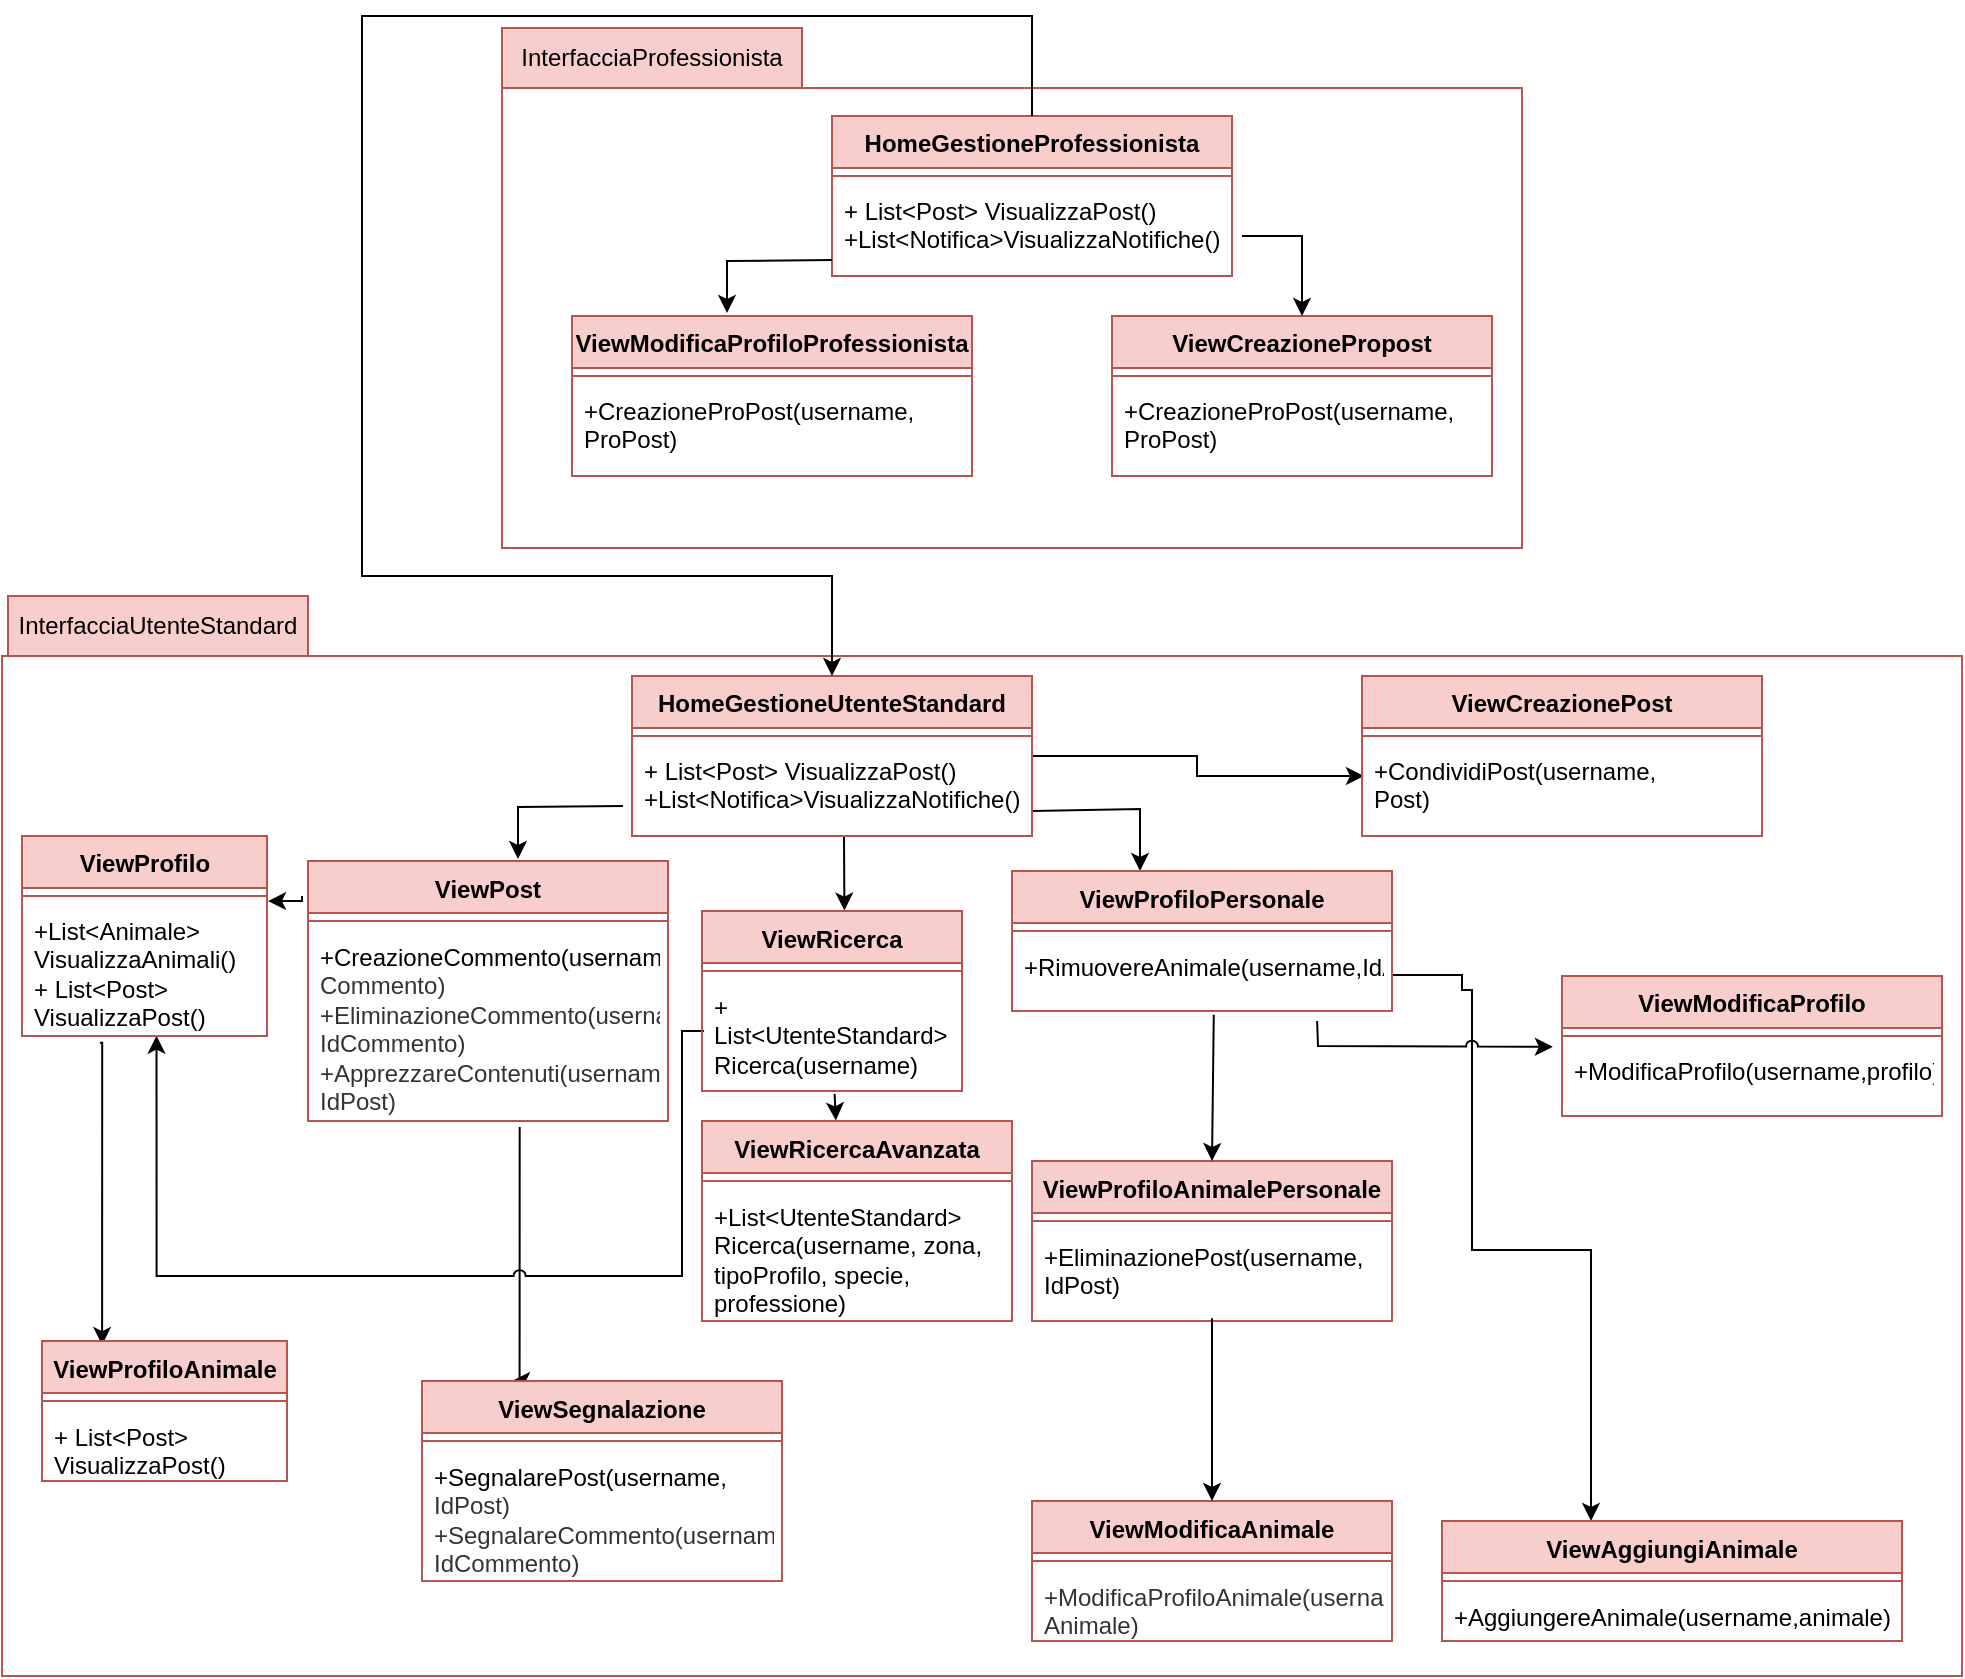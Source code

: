 <mxfile version="21.3.8" type="github">
  <diagram name="Pagina-1" id="DQh6bFEMEt-6OpY86g35">
    <mxGraphModel dx="1050" dy="1711" grid="1" gridSize="10" guides="1" tooltips="1" connect="1" arrows="1" fold="1" page="1" pageScale="1" pageWidth="827" pageHeight="1169" math="0" shadow="0">
      <root>
        <mxCell id="0" />
        <mxCell id="1" parent="0" />
        <mxCell id="dYNqAMyxq_Kde-nmc2GR-1" value="" style="rounded=0;whiteSpace=wrap;html=1;fillColor=none;strokeColor=#b85450;" parent="1" vertex="1">
          <mxGeometry x="530" y="-1084" width="510" height="230" as="geometry" />
        </mxCell>
        <mxCell id="dYNqAMyxq_Kde-nmc2GR-2" value="InterfacciaProfessionista" style="rounded=0;whiteSpace=wrap;html=1;fillColor=#f8cecc;strokeColor=#b85450;" parent="1" vertex="1">
          <mxGeometry x="530" y="-1114" width="150" height="30" as="geometry" />
        </mxCell>
        <mxCell id="dYNqAMyxq_Kde-nmc2GR-16" value="" style="rounded=0;whiteSpace=wrap;html=1;fillColor=none;strokeColor=#b85450;" parent="1" vertex="1">
          <mxGeometry x="280" y="-800" width="980" height="510" as="geometry" />
        </mxCell>
        <mxCell id="dYNqAMyxq_Kde-nmc2GR-17" value="InterfacciaUtenteStandard" style="rounded=0;whiteSpace=wrap;html=1;fillColor=#f8cecc;strokeColor=#b85450;" parent="1" vertex="1">
          <mxGeometry x="283" y="-830" width="150" height="30" as="geometry" />
        </mxCell>
        <mxCell id="dYNqAMyxq_Kde-nmc2GR-18" style="edgeStyle=orthogonalEdgeStyle;rounded=0;orthogonalLoop=1;jettySize=auto;html=1;exitX=1;exitY=0.5;exitDx=0;exitDy=0;entryX=0.005;entryY=0.348;entryDx=0;entryDy=0;entryPerimeter=0;" parent="1" source="dYNqAMyxq_Kde-nmc2GR-85" target="dYNqAMyxq_Kde-nmc2GR-98" edge="1">
          <mxGeometry relative="1" as="geometry">
            <mxPoint x="765.5" y="-737.5" as="sourcePoint" />
            <mxPoint x="948.5" y="-717.5" as="targetPoint" />
          </mxGeometry>
        </mxCell>
        <mxCell id="dYNqAMyxq_Kde-nmc2GR-22" style="edgeStyle=orthogonalEdgeStyle;rounded=0;orthogonalLoop=1;jettySize=auto;html=1;entryX=0.25;entryY=0;entryDx=0;entryDy=0;jumpStyle=arc;jumpSize=0;exitX=0.588;exitY=1.031;exitDx=0;exitDy=0;exitPerimeter=0;" parent="1" source="dYNqAMyxq_Kde-nmc2GR-106" target="dYNqAMyxq_Kde-nmc2GR-107" edge="1">
          <mxGeometry relative="1" as="geometry">
            <mxPoint x="540" y="-510" as="sourcePoint" />
            <mxPoint x="538.16" y="-368.82" as="targetPoint" />
            <Array as="points">
              <mxPoint x="539" y="-437" />
            </Array>
          </mxGeometry>
        </mxCell>
        <mxCell id="dYNqAMyxq_Kde-nmc2GR-24" style="edgeStyle=orthogonalEdgeStyle;rounded=0;orthogonalLoop=1;jettySize=auto;html=1;exitX=0;exitY=1;exitDx=0;exitDy=0;entryX=0.549;entryY=0.998;entryDx=0;entryDy=0;jumpStyle=arc;entryPerimeter=0;" parent="1" target="dYNqAMyxq_Kde-nmc2GR-137" edge="1">
          <mxGeometry relative="1" as="geometry">
            <mxPoint x="631" y="-612.5" as="sourcePoint" />
            <mxPoint x="358" y="-622.5" as="targetPoint" />
            <Array as="points">
              <mxPoint x="620" y="-613" />
              <mxPoint x="620" y="-490" />
              <mxPoint x="357" y="-490" />
            </Array>
          </mxGeometry>
        </mxCell>
        <mxCell id="dYNqAMyxq_Kde-nmc2GR-26" style="edgeStyle=orthogonalEdgeStyle;rounded=0;orthogonalLoop=1;jettySize=auto;html=1;" parent="1" edge="1">
          <mxGeometry relative="1" as="geometry">
            <Array as="points">
              <mxPoint x="430" y="-680" />
              <mxPoint x="430" y="-677" />
            </Array>
            <mxPoint x="430" y="-677" as="sourcePoint" />
            <mxPoint x="413" y="-677.48" as="targetPoint" />
          </mxGeometry>
        </mxCell>
        <mxCell id="dYNqAMyxq_Kde-nmc2GR-33" style="edgeStyle=orthogonalEdgeStyle;rounded=0;orthogonalLoop=1;jettySize=auto;html=1;exitX=0.5;exitY=1;exitDx=0;exitDy=0;entryX=0.5;entryY=0;entryDx=0;entryDy=0;" parent="1" edge="1">
          <mxGeometry relative="1" as="geometry">
            <mxPoint x="966" y="-212.5" as="sourcePoint" />
          </mxGeometry>
        </mxCell>
        <mxCell id="dYNqAMyxq_Kde-nmc2GR-36" value="" style="endArrow=classic;html=1;rounded=0;entryX=0.468;entryY=-0.01;entryDx=0;entryDy=0;entryPerimeter=0;" parent="1" edge="1">
          <mxGeometry width="50" height="50" relative="1" as="geometry">
            <mxPoint x="701" y="-710" as="sourcePoint" />
            <mxPoint x="701.2" y="-672.7" as="targetPoint" />
          </mxGeometry>
        </mxCell>
        <mxCell id="dYNqAMyxq_Kde-nmc2GR-37" value="" style="endArrow=classic;html=1;rounded=0;entryX=0.5;entryY=0;entryDx=0;entryDy=0;exitX=1.001;exitY=0.728;exitDx=0;exitDy=0;exitPerimeter=0;" parent="1" source="dYNqAMyxq_Kde-nmc2GR-88" edge="1">
          <mxGeometry width="50" height="50" relative="1" as="geometry">
            <mxPoint x="770" y="-723.5" as="sourcePoint" />
            <mxPoint x="849" y="-692.5" as="targetPoint" />
            <Array as="points">
              <mxPoint x="849" y="-723.5" />
            </Array>
          </mxGeometry>
        </mxCell>
        <mxCell id="dYNqAMyxq_Kde-nmc2GR-38" value="" style="endArrow=classic;html=1;rounded=0;exitX=0;exitY=0.25;exitDx=0;exitDy=0;entryX=0.5;entryY=0;entryDx=0;entryDy=0;" parent="1" edge="1">
          <mxGeometry width="50" height="50" relative="1" as="geometry">
            <mxPoint x="590.5" y="-725" as="sourcePoint" />
            <mxPoint x="538" y="-698.5" as="targetPoint" />
            <Array as="points">
              <mxPoint x="538" y="-724.5" />
            </Array>
          </mxGeometry>
        </mxCell>
        <mxCell id="dYNqAMyxq_Kde-nmc2GR-42" style="edgeStyle=orthogonalEdgeStyle;rounded=0;orthogonalLoop=1;jettySize=auto;html=1;exitX=0.318;exitY=1.051;exitDx=0;exitDy=0;entryX=0.144;entryY=0.067;entryDx=0;entryDy=0;entryPerimeter=0;exitPerimeter=0;" parent="1" source="dYNqAMyxq_Kde-nmc2GR-137" edge="1">
          <mxGeometry relative="1" as="geometry">
            <mxPoint x="330.5" y="-622.5" as="sourcePoint" />
            <mxPoint x="330.056" y="-455.49" as="targetPoint" />
            <Array as="points">
              <mxPoint x="330" y="-607" />
            </Array>
          </mxGeometry>
        </mxCell>
        <mxCell id="dYNqAMyxq_Kde-nmc2GR-52" style="edgeStyle=orthogonalEdgeStyle;rounded=0;orthogonalLoop=1;jettySize=auto;html=1;exitX=1;exitY=0.5;exitDx=0;exitDy=0;entryX=0.25;entryY=0;entryDx=0;entryDy=0;jumpStyle=arc;" parent="1" source="dYNqAMyxq_Kde-nmc2GR-92" edge="1">
          <mxGeometry relative="1" as="geometry">
            <Array as="points">
              <mxPoint x="1010" y="-641" />
              <mxPoint x="1010" y="-633" />
              <mxPoint x="1015" y="-633" />
              <mxPoint x="1015" y="-503" />
              <mxPoint x="1075" y="-503" />
            </Array>
            <mxPoint x="910" y="-632.5" as="sourcePoint" />
            <mxPoint x="1074.5" y="-367.5" as="targetPoint" />
          </mxGeometry>
        </mxCell>
        <mxCell id="dYNqAMyxq_Kde-nmc2GR-84" value="" style="endArrow=classic;html=1;rounded=0;exitX=0.803;exitY=1.14;exitDx=0;exitDy=0;entryX=-0.024;entryY=0.039;entryDx=0;entryDy=0;jumpStyle=arc;exitPerimeter=0;entryPerimeter=0;" parent="1" source="dYNqAMyxq_Kde-nmc2GR-92" target="dYNqAMyxq_Kde-nmc2GR-133" edge="1">
          <mxGeometry width="50" height="50" relative="1" as="geometry">
            <mxPoint x="910" y="-622.5" as="sourcePoint" />
            <mxPoint x="1075" y="-605.5" as="targetPoint" />
            <Array as="points">
              <mxPoint x="938" y="-605" />
            </Array>
          </mxGeometry>
        </mxCell>
        <mxCell id="dYNqAMyxq_Kde-nmc2GR-85" value="HomeGestioneUtenteStandard" style="swimlane;fontStyle=1;align=center;verticalAlign=top;childLayout=stackLayout;horizontal=1;startSize=26;horizontalStack=0;resizeParent=1;resizeParentMax=0;resizeLast=0;collapsible=1;marginBottom=0;whiteSpace=wrap;html=1;fillColor=#F8CECC;strokeColor=#B85450;" parent="1" vertex="1">
          <mxGeometry x="595" y="-790" width="200" height="80" as="geometry" />
        </mxCell>
        <mxCell id="dYNqAMyxq_Kde-nmc2GR-87" value="" style="line;strokeWidth=1;fillColor=none;align=left;verticalAlign=middle;spacingTop=-1;spacingLeft=3;spacingRight=3;rotatable=0;labelPosition=right;points=[];portConstraint=eastwest;strokeColor=inherit;" parent="dYNqAMyxq_Kde-nmc2GR-85" vertex="1">
          <mxGeometry y="26" width="200" height="8" as="geometry" />
        </mxCell>
        <mxCell id="dYNqAMyxq_Kde-nmc2GR-88" value="+ List&amp;lt;Post&amp;gt; VisualizzaPost()&lt;br&gt;+List&amp;lt;Notifica&amp;gt;VisualizzaNotifiche()" style="text;strokeColor=none;fillColor=none;align=left;verticalAlign=top;spacingLeft=4;spacingRight=4;overflow=hidden;rotatable=0;points=[[0,0.5],[1,0.5]];portConstraint=eastwest;whiteSpace=wrap;html=1;" parent="dYNqAMyxq_Kde-nmc2GR-85" vertex="1">
          <mxGeometry y="34" width="200" height="46" as="geometry" />
        </mxCell>
        <mxCell id="dYNqAMyxq_Kde-nmc2GR-90" value="ViewProfiloPersonale" style="swimlane;fontStyle=1;align=center;verticalAlign=top;childLayout=stackLayout;horizontal=1;startSize=26;horizontalStack=0;resizeParent=1;resizeParentMax=0;resizeLast=0;collapsible=1;marginBottom=0;whiteSpace=wrap;html=1;fillColor=#F8CECC;strokeColor=#B85450;" parent="1" vertex="1">
          <mxGeometry x="785" y="-692.5" width="190" height="70" as="geometry" />
        </mxCell>
        <mxCell id="dYNqAMyxq_Kde-nmc2GR-91" value="" style="line;strokeWidth=1;fillColor=none;align=left;verticalAlign=middle;spacingTop=-1;spacingLeft=3;spacingRight=3;rotatable=0;labelPosition=right;points=[];portConstraint=eastwest;strokeColor=inherit;" parent="dYNqAMyxq_Kde-nmc2GR-90" vertex="1">
          <mxGeometry y="26" width="190" height="8" as="geometry" />
        </mxCell>
        <mxCell id="dYNqAMyxq_Kde-nmc2GR-92" value="+RimuovereAnimale(username,IdAnimale)" style="text;strokeColor=none;fillColor=none;align=left;verticalAlign=top;spacingLeft=4;spacingRight=4;overflow=hidden;rotatable=0;points=[[0,0.5],[1,0.5]];portConstraint=eastwest;whiteSpace=wrap;html=1;" parent="dYNqAMyxq_Kde-nmc2GR-90" vertex="1">
          <mxGeometry y="34" width="190" height="36" as="geometry" />
        </mxCell>
        <mxCell id="dYNqAMyxq_Kde-nmc2GR-96" value="ViewCreazionePost" style="swimlane;fontStyle=1;align=center;verticalAlign=top;childLayout=stackLayout;horizontal=1;startSize=26;horizontalStack=0;resizeParent=1;resizeParentMax=0;resizeLast=0;collapsible=1;marginBottom=0;whiteSpace=wrap;html=1;fillColor=#F8CECC;strokeColor=#B85450;" parent="1" vertex="1">
          <mxGeometry x="960" y="-790" width="200" height="80" as="geometry" />
        </mxCell>
        <mxCell id="dYNqAMyxq_Kde-nmc2GR-97" value="" style="line;strokeWidth=1;fillColor=none;align=left;verticalAlign=middle;spacingTop=-1;spacingLeft=3;spacingRight=3;rotatable=0;labelPosition=right;points=[];portConstraint=eastwest;strokeColor=inherit;" parent="dYNqAMyxq_Kde-nmc2GR-96" vertex="1">
          <mxGeometry y="26" width="200" height="8" as="geometry" />
        </mxCell>
        <mxCell id="dYNqAMyxq_Kde-nmc2GR-98" value="+CondividiPost(username,&lt;br style=&quot;border-color: var(--border-color); color: rgb(51, 51, 51); text-align: center;&quot;&gt;Post)" style="text;strokeColor=none;fillColor=none;align=left;verticalAlign=top;spacingLeft=4;spacingRight=4;overflow=hidden;rotatable=0;points=[[0,0.5],[1,0.5]];portConstraint=eastwest;whiteSpace=wrap;html=1;" parent="dYNqAMyxq_Kde-nmc2GR-96" vertex="1">
          <mxGeometry y="34" width="200" height="46" as="geometry" />
        </mxCell>
        <mxCell id="dYNqAMyxq_Kde-nmc2GR-100" value="ViewProfiloAnimalePersonale" style="swimlane;fontStyle=1;align=center;verticalAlign=top;childLayout=stackLayout;horizontal=1;startSize=26;horizontalStack=0;resizeParent=1;resizeParentMax=0;resizeLast=0;collapsible=1;marginBottom=0;whiteSpace=wrap;html=1;fillColor=#F8CECC;strokeColor=#B85450;" parent="1" vertex="1">
          <mxGeometry x="795" y="-547.5" width="180" height="80" as="geometry" />
        </mxCell>
        <mxCell id="dYNqAMyxq_Kde-nmc2GR-101" value="" style="line;strokeWidth=1;fillColor=none;align=left;verticalAlign=middle;spacingTop=-1;spacingLeft=3;spacingRight=3;rotatable=0;labelPosition=right;points=[];portConstraint=eastwest;strokeColor=inherit;" parent="dYNqAMyxq_Kde-nmc2GR-100" vertex="1">
          <mxGeometry y="26" width="180" height="8" as="geometry" />
        </mxCell>
        <mxCell id="dYNqAMyxq_Kde-nmc2GR-102" value="+EliminazionePost(username,&lt;br style=&quot;border-color: var(--border-color); color: rgb(51, 51, 51); text-align: center;&quot;&gt;IdPost)&lt;span style=&quot;color: rgb(51, 51, 51); text-align: center;&quot;&gt;&lt;br&gt;&lt;/span&gt;" style="text;strokeColor=none;fillColor=none;align=left;verticalAlign=top;spacingLeft=4;spacingRight=4;overflow=hidden;rotatable=0;points=[[0,0.5],[1,0.5]];portConstraint=eastwest;whiteSpace=wrap;html=1;" parent="dYNqAMyxq_Kde-nmc2GR-100" vertex="1">
          <mxGeometry y="34" width="180" height="46" as="geometry" />
        </mxCell>
        <mxCell id="dYNqAMyxq_Kde-nmc2GR-104" value="ViewPost" style="swimlane;fontStyle=1;align=center;verticalAlign=top;childLayout=stackLayout;horizontal=1;startSize=26;horizontalStack=0;resizeParent=1;resizeParentMax=0;resizeLast=0;collapsible=1;marginBottom=0;whiteSpace=wrap;html=1;fillColor=#F8CECC;strokeColor=#B85450;" parent="1" vertex="1">
          <mxGeometry x="433" y="-697.5" width="180" height="130" as="geometry" />
        </mxCell>
        <mxCell id="dYNqAMyxq_Kde-nmc2GR-105" value="" style="line;strokeWidth=1;fillColor=none;align=left;verticalAlign=middle;spacingTop=-1;spacingLeft=3;spacingRight=3;rotatable=0;labelPosition=right;points=[];portConstraint=eastwest;strokeColor=inherit;" parent="dYNqAMyxq_Kde-nmc2GR-104" vertex="1">
          <mxGeometry y="26" width="180" height="8" as="geometry" />
        </mxCell>
        <mxCell id="dYNqAMyxq_Kde-nmc2GR-106" value="+CreazioneCommento(username,&lt;br style=&quot;border-color: var(--border-color); color: rgb(51, 51, 51); text-align: center;&quot;&gt;&lt;span style=&quot;color: rgb(51, 51, 51); text-align: center;&quot;&gt;Commento)&lt;/span&gt;&lt;br style=&quot;border-color: var(--border-color); color: rgb(51, 51, 51); text-align: center;&quot;&gt;&lt;span style=&quot;color: rgb(51, 51, 51); text-align: center;&quot;&gt;+EliminazioneCommento(username,&lt;/span&gt;&lt;br style=&quot;border-color: var(--border-color); color: rgb(51, 51, 51); text-align: center;&quot;&gt;&lt;span style=&quot;color: rgb(51, 51, 51); text-align: center;&quot;&gt;IdCommento)&lt;/span&gt;&lt;br style=&quot;border-color: var(--border-color); color: rgb(51, 51, 51); text-align: center;&quot;&gt;&lt;span style=&quot;color: rgb(51, 51, 51); text-align: center;&quot;&gt;+ApprezzareContenuti(username,&lt;/span&gt;&lt;br style=&quot;border-color: var(--border-color); color: rgb(51, 51, 51); text-align: center;&quot;&gt;&lt;span style=&quot;color: rgb(51, 51, 51); text-align: center;&quot;&gt;IdPost)&lt;/span&gt;" style="text;strokeColor=none;fillColor=none;align=left;verticalAlign=top;spacingLeft=4;spacingRight=4;overflow=hidden;rotatable=0;points=[[0,0.5],[1,0.5]];portConstraint=eastwest;whiteSpace=wrap;html=1;" parent="dYNqAMyxq_Kde-nmc2GR-104" vertex="1">
          <mxGeometry y="34" width="180" height="96" as="geometry" />
        </mxCell>
        <mxCell id="dYNqAMyxq_Kde-nmc2GR-107" value="ViewSegnalazione&lt;br&gt;" style="swimlane;fontStyle=1;align=center;verticalAlign=top;childLayout=stackLayout;horizontal=1;startSize=26;horizontalStack=0;resizeParent=1;resizeParentMax=0;resizeLast=0;collapsible=1;marginBottom=0;whiteSpace=wrap;html=1;fillColor=#F8CECC;strokeColor=#B85450;" parent="1" vertex="1">
          <mxGeometry x="490" y="-437.5" width="180" height="100" as="geometry" />
        </mxCell>
        <mxCell id="dYNqAMyxq_Kde-nmc2GR-108" value="" style="line;strokeWidth=1;fillColor=none;align=left;verticalAlign=middle;spacingTop=-1;spacingLeft=3;spacingRight=3;rotatable=0;labelPosition=right;points=[];portConstraint=eastwest;strokeColor=inherit;" parent="dYNqAMyxq_Kde-nmc2GR-107" vertex="1">
          <mxGeometry y="26" width="180" height="8" as="geometry" />
        </mxCell>
        <mxCell id="dYNqAMyxq_Kde-nmc2GR-109" value="+SegnalarePost(username,&lt;br style=&quot;border-color: var(--border-color); color: rgb(51, 51, 51); text-align: center;&quot;&gt;&lt;span style=&quot;border-color: var(--border-color); color: rgb(51, 51, 51); text-align: center;&quot;&gt;IdPost)&lt;/span&gt;&lt;br style=&quot;border-color: var(--border-color); color: rgb(51, 51, 51); text-align: center;&quot;&gt;&lt;span style=&quot;border-color: var(--border-color); color: rgb(51, 51, 51); text-align: center;&quot;&gt;+SegnalareCommento(username, IdCommento)&lt;/span&gt;" style="text;strokeColor=none;fillColor=none;align=left;verticalAlign=top;spacingLeft=4;spacingRight=4;overflow=hidden;rotatable=0;points=[[0,0.5],[1,0.5]];portConstraint=eastwest;whiteSpace=wrap;html=1;" parent="dYNqAMyxq_Kde-nmc2GR-107" vertex="1">
          <mxGeometry y="34" width="180" height="66" as="geometry" />
        </mxCell>
        <mxCell id="dYNqAMyxq_Kde-nmc2GR-111" value="ViewAggiungiAnimale" style="swimlane;fontStyle=1;align=center;verticalAlign=top;childLayout=stackLayout;horizontal=1;startSize=26;horizontalStack=0;resizeParent=1;resizeParentMax=0;resizeLast=0;collapsible=1;marginBottom=0;whiteSpace=wrap;html=1;fillColor=#F8CECC;strokeColor=#B85450;" parent="1" vertex="1">
          <mxGeometry x="1000" y="-367.5" width="230" height="60" as="geometry" />
        </mxCell>
        <mxCell id="dYNqAMyxq_Kde-nmc2GR-112" value="" style="line;strokeWidth=1;fillColor=none;align=left;verticalAlign=middle;spacingTop=-1;spacingLeft=3;spacingRight=3;rotatable=0;labelPosition=right;points=[];portConstraint=eastwest;strokeColor=inherit;" parent="dYNqAMyxq_Kde-nmc2GR-111" vertex="1">
          <mxGeometry y="26" width="230" height="8" as="geometry" />
        </mxCell>
        <mxCell id="dYNqAMyxq_Kde-nmc2GR-113" value="+AggiungereAnimale(username,animale)" style="text;strokeColor=none;fillColor=none;align=left;verticalAlign=top;spacingLeft=4;spacingRight=4;overflow=hidden;rotatable=0;points=[[0,0.5],[1,0.5]];portConstraint=eastwest;whiteSpace=wrap;html=1;" parent="dYNqAMyxq_Kde-nmc2GR-111" vertex="1">
          <mxGeometry y="34" width="230" height="26" as="geometry" />
        </mxCell>
        <mxCell id="dYNqAMyxq_Kde-nmc2GR-117" value="ViewRicerca" style="swimlane;fontStyle=1;align=center;verticalAlign=top;childLayout=stackLayout;horizontal=1;startSize=26;horizontalStack=0;resizeParent=1;resizeParentMax=0;resizeLast=0;collapsible=1;marginBottom=0;whiteSpace=wrap;html=1;fillColor=#F8CECC;strokeColor=#B85450;" parent="1" vertex="1">
          <mxGeometry x="630" y="-672.5" width="130" height="90" as="geometry" />
        </mxCell>
        <mxCell id="dYNqAMyxq_Kde-nmc2GR-118" value="" style="line;strokeWidth=1;fillColor=none;align=left;verticalAlign=middle;spacingTop=-1;spacingLeft=3;spacingRight=3;rotatable=0;labelPosition=right;points=[];portConstraint=eastwest;strokeColor=inherit;" parent="dYNqAMyxq_Kde-nmc2GR-117" vertex="1">
          <mxGeometry y="26" width="130" height="8" as="geometry" />
        </mxCell>
        <mxCell id="dYNqAMyxq_Kde-nmc2GR-119" value="+ List&amp;lt;UtenteStandard&amp;gt; Ricerca(username)" style="text;strokeColor=none;fillColor=none;align=left;verticalAlign=top;spacingLeft=4;spacingRight=4;overflow=hidden;rotatable=0;points=[[0,0.5],[1,0.5]];portConstraint=eastwest;whiteSpace=wrap;html=1;" parent="dYNqAMyxq_Kde-nmc2GR-117" vertex="1">
          <mxGeometry y="34" width="130" height="56" as="geometry" />
        </mxCell>
        <mxCell id="dYNqAMyxq_Kde-nmc2GR-120" value="ViewRicercaAvanzata" style="swimlane;fontStyle=1;align=center;verticalAlign=top;childLayout=stackLayout;horizontal=1;startSize=26;horizontalStack=0;resizeParent=1;resizeParentMax=0;resizeLast=0;collapsible=1;marginBottom=0;whiteSpace=wrap;html=1;fillColor=#F8CECC;strokeColor=#B85450;" parent="1" vertex="1">
          <mxGeometry x="630" y="-567.5" width="155" height="100" as="geometry" />
        </mxCell>
        <mxCell id="dYNqAMyxq_Kde-nmc2GR-121" value="" style="line;strokeWidth=1;fillColor=none;align=left;verticalAlign=middle;spacingTop=-1;spacingLeft=3;spacingRight=3;rotatable=0;labelPosition=right;points=[];portConstraint=eastwest;strokeColor=inherit;" parent="dYNqAMyxq_Kde-nmc2GR-120" vertex="1">
          <mxGeometry y="26" width="155" height="8" as="geometry" />
        </mxCell>
        <mxCell id="dYNqAMyxq_Kde-nmc2GR-122" value="+List&amp;lt;UtenteStandard&amp;gt;&lt;br&gt;Ricerca(username, zona, tipoProfilo, specie, professione)" style="text;strokeColor=none;fillColor=none;align=left;verticalAlign=top;spacingLeft=4;spacingRight=4;overflow=hidden;rotatable=0;points=[[0,0.5],[1,0.5]];portConstraint=eastwest;whiteSpace=wrap;html=1;" parent="dYNqAMyxq_Kde-nmc2GR-120" vertex="1">
          <mxGeometry y="34" width="155" height="66" as="geometry" />
        </mxCell>
        <mxCell id="dYNqAMyxq_Kde-nmc2GR-123" value="ViewModificaAnimale" style="swimlane;fontStyle=1;align=center;verticalAlign=top;childLayout=stackLayout;horizontal=1;startSize=26;horizontalStack=0;resizeParent=1;resizeParentMax=0;resizeLast=0;collapsible=1;marginBottom=0;whiteSpace=wrap;html=1;fillColor=#F8CECC;strokeColor=#B85450;" parent="1" vertex="1">
          <mxGeometry x="795" y="-377.5" width="180" height="70" as="geometry" />
        </mxCell>
        <mxCell id="dYNqAMyxq_Kde-nmc2GR-124" value="" style="line;strokeWidth=1;fillColor=none;align=left;verticalAlign=middle;spacingTop=-1;spacingLeft=3;spacingRight=3;rotatable=0;labelPosition=right;points=[];portConstraint=eastwest;strokeColor=inherit;" parent="dYNqAMyxq_Kde-nmc2GR-123" vertex="1">
          <mxGeometry y="26" width="180" height="8" as="geometry" />
        </mxCell>
        <mxCell id="dYNqAMyxq_Kde-nmc2GR-125" value="&lt;span style=&quot;color: rgb(51, 51, 51); text-align: center;&quot;&gt;+ModificaProfiloAnimale(username,IdAnimale,&lt;/span&gt;&lt;br style=&quot;border-color: var(--border-color); color: rgb(51, 51, 51); text-align: center;&quot;&gt;&lt;span style=&quot;color: rgb(51, 51, 51); text-align: center;&quot;&gt;Animale)&lt;/span&gt;&lt;span style=&quot;color: rgb(51, 51, 51); text-align: center;&quot;&gt;&lt;br&gt;&lt;/span&gt;" style="text;strokeColor=none;fillColor=none;align=left;verticalAlign=top;spacingLeft=4;spacingRight=4;overflow=hidden;rotatable=0;points=[[0,0.5],[1,0.5]];portConstraint=eastwest;whiteSpace=wrap;html=1;" parent="dYNqAMyxq_Kde-nmc2GR-123" vertex="1">
          <mxGeometry y="34" width="180" height="36" as="geometry" />
        </mxCell>
        <mxCell id="dYNqAMyxq_Kde-nmc2GR-127" value="" style="endArrow=classic;html=1;rounded=0;entryX=0.5;entryY=0;entryDx=0;entryDy=0;exitX=0.5;exitY=0.971;exitDx=0;exitDy=0;exitPerimeter=0;" parent="1" source="dYNqAMyxq_Kde-nmc2GR-102" target="dYNqAMyxq_Kde-nmc2GR-123" edge="1">
          <mxGeometry width="50" height="50" relative="1" as="geometry">
            <mxPoint x="711" y="-700" as="sourcePoint" />
            <mxPoint x="711" y="-663" as="targetPoint" />
          </mxGeometry>
        </mxCell>
        <mxCell id="dYNqAMyxq_Kde-nmc2GR-128" value="" style="endArrow=classic;html=1;rounded=0;entryX=0.432;entryY=-0.003;entryDx=0;entryDy=0;entryPerimeter=0;exitX=0.51;exitY=1.027;exitDx=0;exitDy=0;exitPerimeter=0;" parent="1" source="dYNqAMyxq_Kde-nmc2GR-119" target="dYNqAMyxq_Kde-nmc2GR-120" edge="1">
          <mxGeometry width="50" height="50" relative="1" as="geometry">
            <mxPoint x="711" y="-700" as="sourcePoint" />
            <mxPoint x="711.2" y="-662.7" as="targetPoint" />
          </mxGeometry>
        </mxCell>
        <mxCell id="dYNqAMyxq_Kde-nmc2GR-130" value="" style="endArrow=classic;html=1;rounded=0;entryX=0.5;entryY=0;entryDx=0;entryDy=0;exitX=0.531;exitY=1.053;exitDx=0;exitDy=0;exitPerimeter=0;" parent="1" source="dYNqAMyxq_Kde-nmc2GR-92" target="dYNqAMyxq_Kde-nmc2GR-100" edge="1">
          <mxGeometry width="50" height="50" relative="1" as="geometry">
            <mxPoint x="711" y="-700" as="sourcePoint" />
            <mxPoint x="711.2" y="-662.7" as="targetPoint" />
          </mxGeometry>
        </mxCell>
        <mxCell id="dYNqAMyxq_Kde-nmc2GR-131" value="ViewModificaProfilo" style="swimlane;fontStyle=1;align=center;verticalAlign=top;childLayout=stackLayout;horizontal=1;startSize=26;horizontalStack=0;resizeParent=1;resizeParentMax=0;resizeLast=0;collapsible=1;marginBottom=0;whiteSpace=wrap;html=1;fillColor=#F8CECC;strokeColor=#B85450;" parent="1" vertex="1">
          <mxGeometry x="1060" y="-640" width="190" height="70" as="geometry" />
        </mxCell>
        <mxCell id="dYNqAMyxq_Kde-nmc2GR-132" value="" style="line;strokeWidth=1;fillColor=none;align=left;verticalAlign=middle;spacingTop=-1;spacingLeft=3;spacingRight=3;rotatable=0;labelPosition=right;points=[];portConstraint=eastwest;strokeColor=inherit;" parent="dYNqAMyxq_Kde-nmc2GR-131" vertex="1">
          <mxGeometry y="26" width="190" height="8" as="geometry" />
        </mxCell>
        <mxCell id="dYNqAMyxq_Kde-nmc2GR-133" value="+ModificaProfilo(username,profilo)" style="text;strokeColor=none;fillColor=none;align=left;verticalAlign=top;spacingLeft=4;spacingRight=4;overflow=hidden;rotatable=0;points=[[0,0.5],[1,0.5]];portConstraint=eastwest;whiteSpace=wrap;html=1;" parent="dYNqAMyxq_Kde-nmc2GR-131" vertex="1">
          <mxGeometry y="34" width="190" height="36" as="geometry" />
        </mxCell>
        <mxCell id="dYNqAMyxq_Kde-nmc2GR-135" value="ViewProfilo" style="swimlane;fontStyle=1;align=center;verticalAlign=top;childLayout=stackLayout;horizontal=1;startSize=26;horizontalStack=0;resizeParent=1;resizeParentMax=0;resizeLast=0;collapsible=1;marginBottom=0;whiteSpace=wrap;html=1;fillColor=#F8CECC;strokeColor=#B85450;" parent="1" vertex="1">
          <mxGeometry x="290" y="-710" width="122.5" height="100" as="geometry" />
        </mxCell>
        <mxCell id="dYNqAMyxq_Kde-nmc2GR-136" value="" style="line;strokeWidth=1;fillColor=none;align=left;verticalAlign=middle;spacingTop=-1;spacingLeft=3;spacingRight=3;rotatable=0;labelPosition=right;points=[];portConstraint=eastwest;strokeColor=inherit;" parent="dYNqAMyxq_Kde-nmc2GR-135" vertex="1">
          <mxGeometry y="26" width="122.5" height="8" as="geometry" />
        </mxCell>
        <mxCell id="dYNqAMyxq_Kde-nmc2GR-137" value="+List&amp;lt;Animale&amp;gt;&lt;br&gt;VisualizzaAnimali()&lt;br&gt;+ List&amp;lt;Post&amp;gt; VisualizzaPost()&lt;span style=&quot;color: rgb(51, 51, 51); text-align: center;&quot;&gt;&lt;br&gt;&lt;/span&gt;" style="text;strokeColor=none;fillColor=none;align=left;verticalAlign=top;spacingLeft=4;spacingRight=4;overflow=hidden;rotatable=0;points=[[0,0.5],[1,0.5]];portConstraint=eastwest;whiteSpace=wrap;html=1;" parent="dYNqAMyxq_Kde-nmc2GR-135" vertex="1">
          <mxGeometry y="34" width="122.5" height="66" as="geometry" />
        </mxCell>
        <mxCell id="dYNqAMyxq_Kde-nmc2GR-138" value="ViewProfiloAnimale" style="swimlane;fontStyle=1;align=center;verticalAlign=top;childLayout=stackLayout;horizontal=1;startSize=26;horizontalStack=0;resizeParent=1;resizeParentMax=0;resizeLast=0;collapsible=1;marginBottom=0;whiteSpace=wrap;html=1;fillColor=#F8CECC;strokeColor=#B85450;" parent="1" vertex="1">
          <mxGeometry x="300" y="-457.5" width="122.5" height="70" as="geometry" />
        </mxCell>
        <mxCell id="dYNqAMyxq_Kde-nmc2GR-139" value="" style="line;strokeWidth=1;fillColor=none;align=left;verticalAlign=middle;spacingTop=-1;spacingLeft=3;spacingRight=3;rotatable=0;labelPosition=right;points=[];portConstraint=eastwest;strokeColor=inherit;" parent="dYNqAMyxq_Kde-nmc2GR-138" vertex="1">
          <mxGeometry y="26" width="122.5" height="8" as="geometry" />
        </mxCell>
        <mxCell id="dYNqAMyxq_Kde-nmc2GR-140" value="+ List&amp;lt;Post&amp;gt; VisualizzaPost()&lt;span style=&quot;color: rgb(51, 51, 51); text-align: center;&quot;&gt;&lt;br&gt;&lt;/span&gt;" style="text;strokeColor=none;fillColor=none;align=left;verticalAlign=top;spacingLeft=4;spacingRight=4;overflow=hidden;rotatable=0;points=[[0,0.5],[1,0.5]];portConstraint=eastwest;whiteSpace=wrap;html=1;" parent="dYNqAMyxq_Kde-nmc2GR-138" vertex="1">
          <mxGeometry y="34" width="122.5" height="36" as="geometry" />
        </mxCell>
        <mxCell id="dYNqAMyxq_Kde-nmc2GR-144" value="HomeGestioneProfessionista" style="swimlane;fontStyle=1;align=center;verticalAlign=top;childLayout=stackLayout;horizontal=1;startSize=26;horizontalStack=0;resizeParent=1;resizeParentMax=0;resizeLast=0;collapsible=1;marginBottom=0;whiteSpace=wrap;html=1;fillColor=#F8CECC;strokeColor=#B85450;" parent="1" vertex="1">
          <mxGeometry x="695" y="-1070" width="200" height="80" as="geometry" />
        </mxCell>
        <mxCell id="dYNqAMyxq_Kde-nmc2GR-145" value="" style="line;strokeWidth=1;fillColor=none;align=left;verticalAlign=middle;spacingTop=-1;spacingLeft=3;spacingRight=3;rotatable=0;labelPosition=right;points=[];portConstraint=eastwest;strokeColor=inherit;" parent="dYNqAMyxq_Kde-nmc2GR-144" vertex="1">
          <mxGeometry y="26" width="200" height="8" as="geometry" />
        </mxCell>
        <mxCell id="dYNqAMyxq_Kde-nmc2GR-146" value="+ List&amp;lt;Post&amp;gt; VisualizzaPost()&lt;br&gt;+List&amp;lt;Notifica&amp;gt;VisualizzaNotifiche()" style="text;strokeColor=none;fillColor=none;align=left;verticalAlign=top;spacingLeft=4;spacingRight=4;overflow=hidden;rotatable=0;points=[[0,0.5],[1,0.5]];portConstraint=eastwest;whiteSpace=wrap;html=1;" parent="dYNqAMyxq_Kde-nmc2GR-144" vertex="1">
          <mxGeometry y="34" width="200" height="46" as="geometry" />
        </mxCell>
        <mxCell id="dYNqAMyxq_Kde-nmc2GR-147" value="ViewCreazionePropost" style="swimlane;fontStyle=1;align=center;verticalAlign=top;childLayout=stackLayout;horizontal=1;startSize=26;horizontalStack=0;resizeParent=1;resizeParentMax=0;resizeLast=0;collapsible=1;marginBottom=0;whiteSpace=wrap;html=1;fillColor=#F8CECC;strokeColor=#B85450;" parent="1" vertex="1">
          <mxGeometry x="835" y="-970" width="190" height="80" as="geometry" />
        </mxCell>
        <mxCell id="dYNqAMyxq_Kde-nmc2GR-148" value="" style="line;strokeWidth=1;fillColor=none;align=left;verticalAlign=middle;spacingTop=-1;spacingLeft=3;spacingRight=3;rotatable=0;labelPosition=right;points=[];portConstraint=eastwest;strokeColor=inherit;" parent="dYNqAMyxq_Kde-nmc2GR-147" vertex="1">
          <mxGeometry y="26" width="190" height="8" as="geometry" />
        </mxCell>
        <mxCell id="dYNqAMyxq_Kde-nmc2GR-149" value="+CreazioneProPost(username, ProPost)" style="text;strokeColor=none;fillColor=none;align=left;verticalAlign=top;spacingLeft=4;spacingRight=4;overflow=hidden;rotatable=0;points=[[0,0.5],[1,0.5]];portConstraint=eastwest;whiteSpace=wrap;html=1;" parent="dYNqAMyxq_Kde-nmc2GR-147" vertex="1">
          <mxGeometry y="34" width="190" height="46" as="geometry" />
        </mxCell>
        <mxCell id="dYNqAMyxq_Kde-nmc2GR-150" value="ViewModificaProfiloProfessionista" style="swimlane;fontStyle=1;align=center;verticalAlign=top;childLayout=stackLayout;horizontal=1;startSize=26;horizontalStack=0;resizeParent=1;resizeParentMax=0;resizeLast=0;collapsible=1;marginBottom=0;whiteSpace=wrap;html=1;fillColor=#F8CECC;strokeColor=#B85450;" parent="1" vertex="1">
          <mxGeometry x="565" y="-970" width="200" height="80" as="geometry" />
        </mxCell>
        <mxCell id="dYNqAMyxq_Kde-nmc2GR-151" value="" style="line;strokeWidth=1;fillColor=none;align=left;verticalAlign=middle;spacingTop=-1;spacingLeft=3;spacingRight=3;rotatable=0;labelPosition=right;points=[];portConstraint=eastwest;strokeColor=inherit;" parent="dYNqAMyxq_Kde-nmc2GR-150" vertex="1">
          <mxGeometry y="26" width="200" height="8" as="geometry" />
        </mxCell>
        <mxCell id="dYNqAMyxq_Kde-nmc2GR-152" value="+CreazioneProPost(username, ProPost)" style="text;strokeColor=none;fillColor=none;align=left;verticalAlign=top;spacingLeft=4;spacingRight=4;overflow=hidden;rotatable=0;points=[[0,0.5],[1,0.5]];portConstraint=eastwest;whiteSpace=wrap;html=1;" parent="dYNqAMyxq_Kde-nmc2GR-150" vertex="1">
          <mxGeometry y="34" width="200" height="46" as="geometry" />
        </mxCell>
        <mxCell id="dYNqAMyxq_Kde-nmc2GR-153" value="" style="endArrow=classic;html=1;rounded=0;exitX=0;exitY=0.25;exitDx=0;exitDy=0;entryX=0.5;entryY=0;entryDx=0;entryDy=0;" parent="1" edge="1">
          <mxGeometry width="50" height="50" relative="1" as="geometry">
            <mxPoint x="695.0" y="-998" as="sourcePoint" />
            <mxPoint x="642.5" y="-971.5" as="targetPoint" />
            <Array as="points">
              <mxPoint x="642.5" y="-997.5" />
            </Array>
          </mxGeometry>
        </mxCell>
        <mxCell id="dYNqAMyxq_Kde-nmc2GR-154" value="" style="endArrow=classic;html=1;rounded=0;entryX=0.5;entryY=0;entryDx=0;entryDy=0;" parent="1" target="dYNqAMyxq_Kde-nmc2GR-147" edge="1">
          <mxGeometry width="50" height="50" relative="1" as="geometry">
            <mxPoint x="900" y="-1010" as="sourcePoint" />
            <mxPoint x="652.5" y="-961.5" as="targetPoint" />
            <Array as="points">
              <mxPoint x="930" y="-1010" />
            </Array>
          </mxGeometry>
        </mxCell>
        <mxCell id="dYNqAMyxq_Kde-nmc2GR-155" style="edgeStyle=orthogonalEdgeStyle;rounded=0;orthogonalLoop=1;jettySize=auto;html=1;exitX=0.5;exitY=0;exitDx=0;exitDy=0;entryX=0.5;entryY=0;entryDx=0;entryDy=0;" parent="1" source="dYNqAMyxq_Kde-nmc2GR-144" target="dYNqAMyxq_Kde-nmc2GR-85" edge="1">
          <mxGeometry relative="1" as="geometry">
            <mxPoint x="741.48" y="-1180" as="sourcePoint" />
            <mxPoint x="907.48" y="-1170" as="targetPoint" />
            <Array as="points">
              <mxPoint x="795" y="-1120" />
              <mxPoint x="460" y="-1120" />
              <mxPoint x="460" y="-840" />
              <mxPoint x="695" y="-840" />
            </Array>
          </mxGeometry>
        </mxCell>
      </root>
    </mxGraphModel>
  </diagram>
</mxfile>
